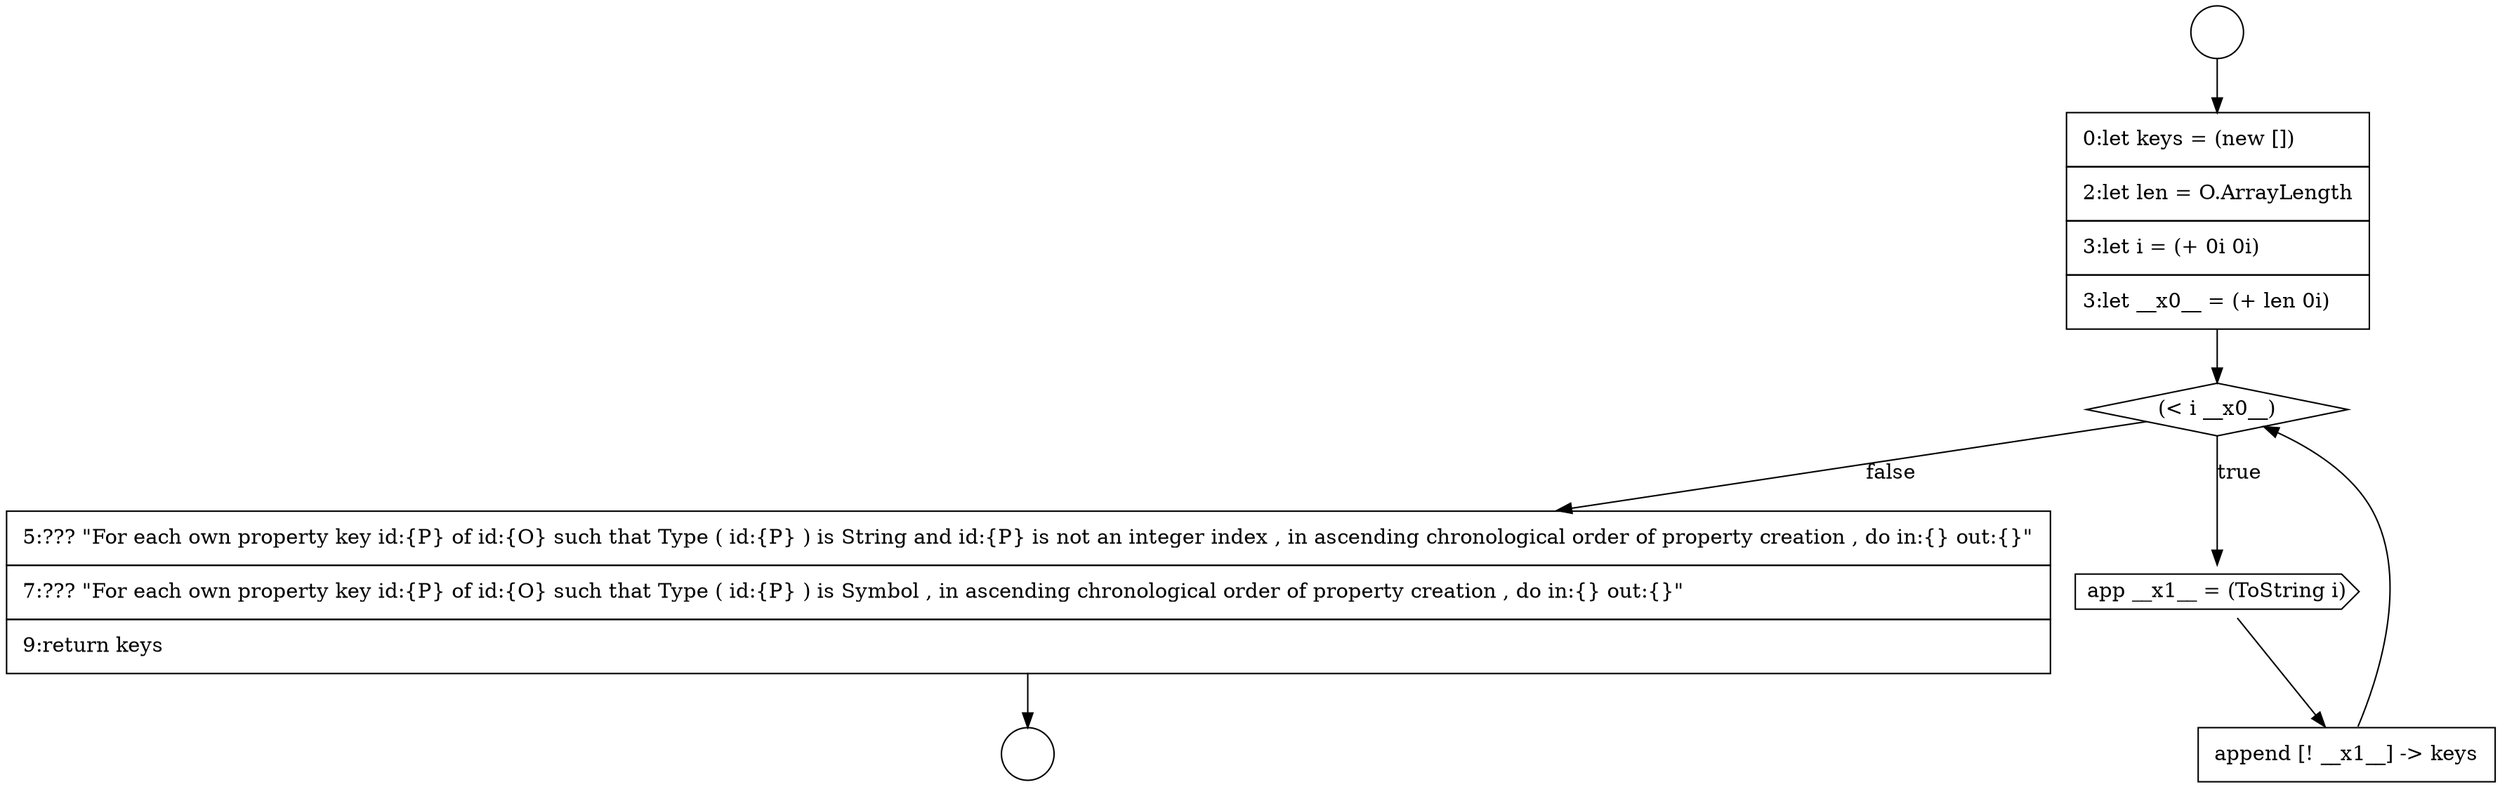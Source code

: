 digraph {
  node2531 [shape=circle label=" " color="black" fillcolor="white" style=filled]
  node2533 [shape=diamond, label=<<font color="black">(&lt; i __x0__)</font>> color="black" fillcolor="white" style=filled]
  node2530 [shape=circle label=" " color="black" fillcolor="white" style=filled]
  node2536 [shape=none, margin=0, label=<<font color="black">
    <table border="0" cellborder="1" cellspacing="0" cellpadding="10">
      <tr><td align="left">5:??? &quot;For each own property key id:{P} of id:{O} such that Type ( id:{P} ) is String and id:{P} is not an integer index , in ascending chronological order of property creation , do in:{} out:{}&quot;</td></tr>
      <tr><td align="left">7:??? &quot;For each own property key id:{P} of id:{O} such that Type ( id:{P} ) is Symbol , in ascending chronological order of property creation , do in:{} out:{}&quot;</td></tr>
      <tr><td align="left">9:return keys</td></tr>
    </table>
  </font>> color="black" fillcolor="white" style=filled]
  node2535 [shape=none, margin=0, label=<<font color="black">
    <table border="0" cellborder="1" cellspacing="0" cellpadding="10">
      <tr><td align="left">append [! __x1__] -&gt; keys</td></tr>
    </table>
  </font>> color="black" fillcolor="white" style=filled]
  node2532 [shape=none, margin=0, label=<<font color="black">
    <table border="0" cellborder="1" cellspacing="0" cellpadding="10">
      <tr><td align="left">0:let keys = (new [])</td></tr>
      <tr><td align="left">2:let len = O.ArrayLength</td></tr>
      <tr><td align="left">3:let i = (+ 0i 0i)</td></tr>
      <tr><td align="left">3:let __x0__ = (+ len 0i)</td></tr>
    </table>
  </font>> color="black" fillcolor="white" style=filled]
  node2534 [shape=cds, label=<<font color="black">app __x1__ = (ToString i)</font>> color="black" fillcolor="white" style=filled]
  node2536 -> node2531 [ color="black"]
  node2533 -> node2534 [label=<<font color="black">true</font>> color="black"]
  node2533 -> node2536 [label=<<font color="black">false</font>> color="black"]
  node2534 -> node2535 [ color="black"]
  node2530 -> node2532 [ color="black"]
  node2535 -> node2533 [ color="black"]
  node2532 -> node2533 [ color="black"]
}

